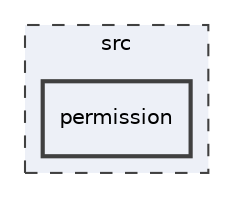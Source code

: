 digraph "permission"
{
 // INTERACTIVE_SVG=YES
 // LATEX_PDF_SIZE
  edge [fontname="Helvetica",fontsize="10",labelfontname="Helvetica",labelfontsize="10"];
  node [fontname="Helvetica",fontsize="10",shape=record];
  compound=true
  subgraph clusterdir_68267d1309a1af8e8297ef4c3efbcdba {
    graph [ bgcolor="#edf0f7", pencolor="grey25", style="filled,dashed,", label="src", fontname="Helvetica", fontsize="10", URL="dir_68267d1309a1af8e8297ef4c3efbcdba.html"]
  dir_3ff9322a5f28965eb84a95baed020816 [shape=box, label="permission", style="filled,bold,", fillcolor="#edf0f7", color="grey25", URL="dir_3ff9322a5f28965eb84a95baed020816.html"];
  }
}
